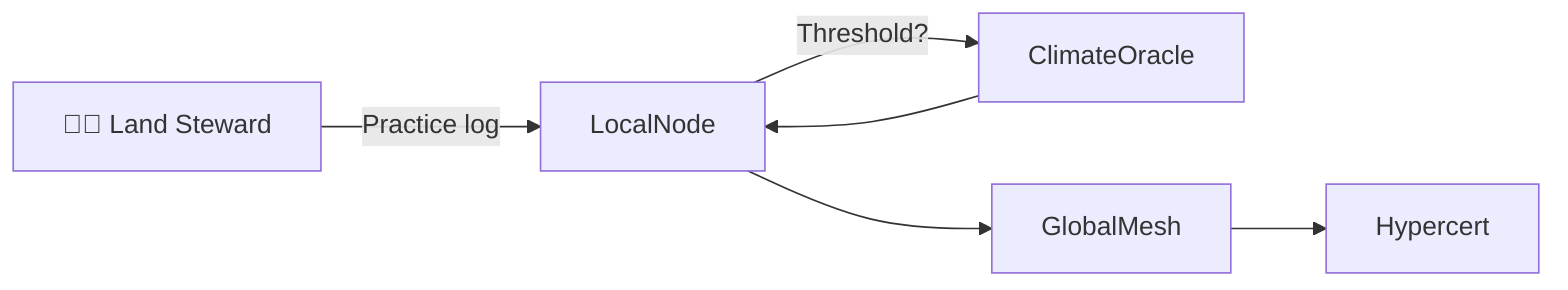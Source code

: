 flowchart LR
  User["👩‍🌾 Land Steward"] -->|Practice log| LocalNode
  LocalNode -->|Threshold?| ClimateOracle
  ClimateOracle --> LocalNode
  LocalNode --> GlobalMesh
  GlobalMesh --> Hypercert